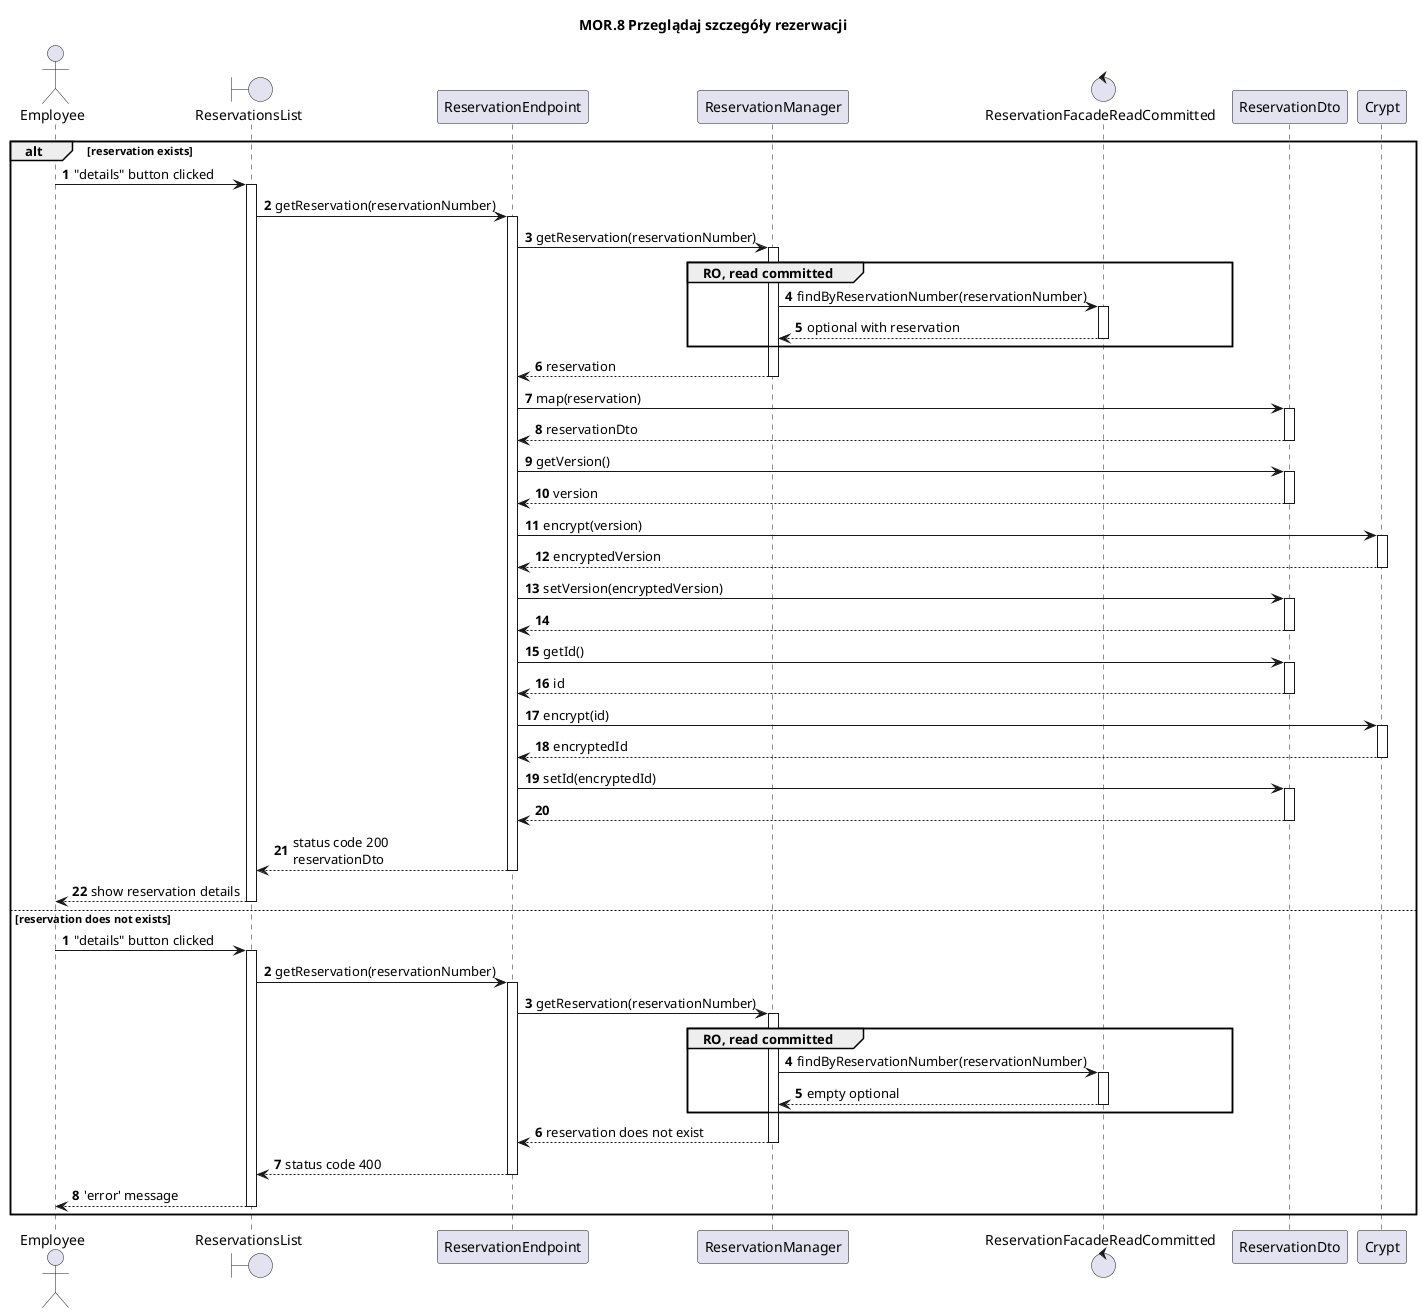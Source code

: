 @startuml
title
MOR.8 Przeglądaj szczegóły rezerwacji
end title

autoactivate on
actor Employee
boundary ReservationsList
participant ReservationEndpoint
participant ReservationManager
control ReservationFacadeReadCommitted
alt reservation exists
autonumber
    Employee -> ReservationsList: "details" button clicked
        ReservationsList -> ReservationEndpoint: getReservation(reservationNumber)
            ReservationEndpoint -> ReservationManager: getReservation(reservationNumber)
                group RO, read committed
                    ReservationManager -> ReservationFacadeReadCommitted: findByReservationNumber(reservationNumber)
                    return optional with reservation
                end
            return reservation
            ReservationEndpoint -> ReservationDto: map(reservation)
            return reservationDto
            ReservationEndpoint -> ReservationDto: getVersion()
            return version
            ReservationEndpoint -> Crypt: encrypt(version)
            return encryptedVersion
            ReservationEndpoint -> ReservationDto: setVersion(encryptedVersion)
            return
            ReservationEndpoint -> ReservationDto: getId()
            return id
            ReservationEndpoint -> Crypt: encrypt(id)
            return encryptedId
            ReservationEndpoint -> ReservationDto: setId(encryptedId)
            return
        return status code 200\nreservationDto
    return show reservation details
else reservation does not exists
autonumber
     Employee -> ReservationsList: "details" button clicked
             ReservationsList -> ReservationEndpoint: getReservation(reservationNumber)
                 ReservationEndpoint -> ReservationManager: getReservation(reservationNumber)
                     group RO, read committed
                         ReservationManager -> ReservationFacadeReadCommitted: findByReservationNumber(reservationNumber)
                         return empty optional
                     end
                 return reservation does not exist
             return status code 400
         return 'error' message
end
@enduml
